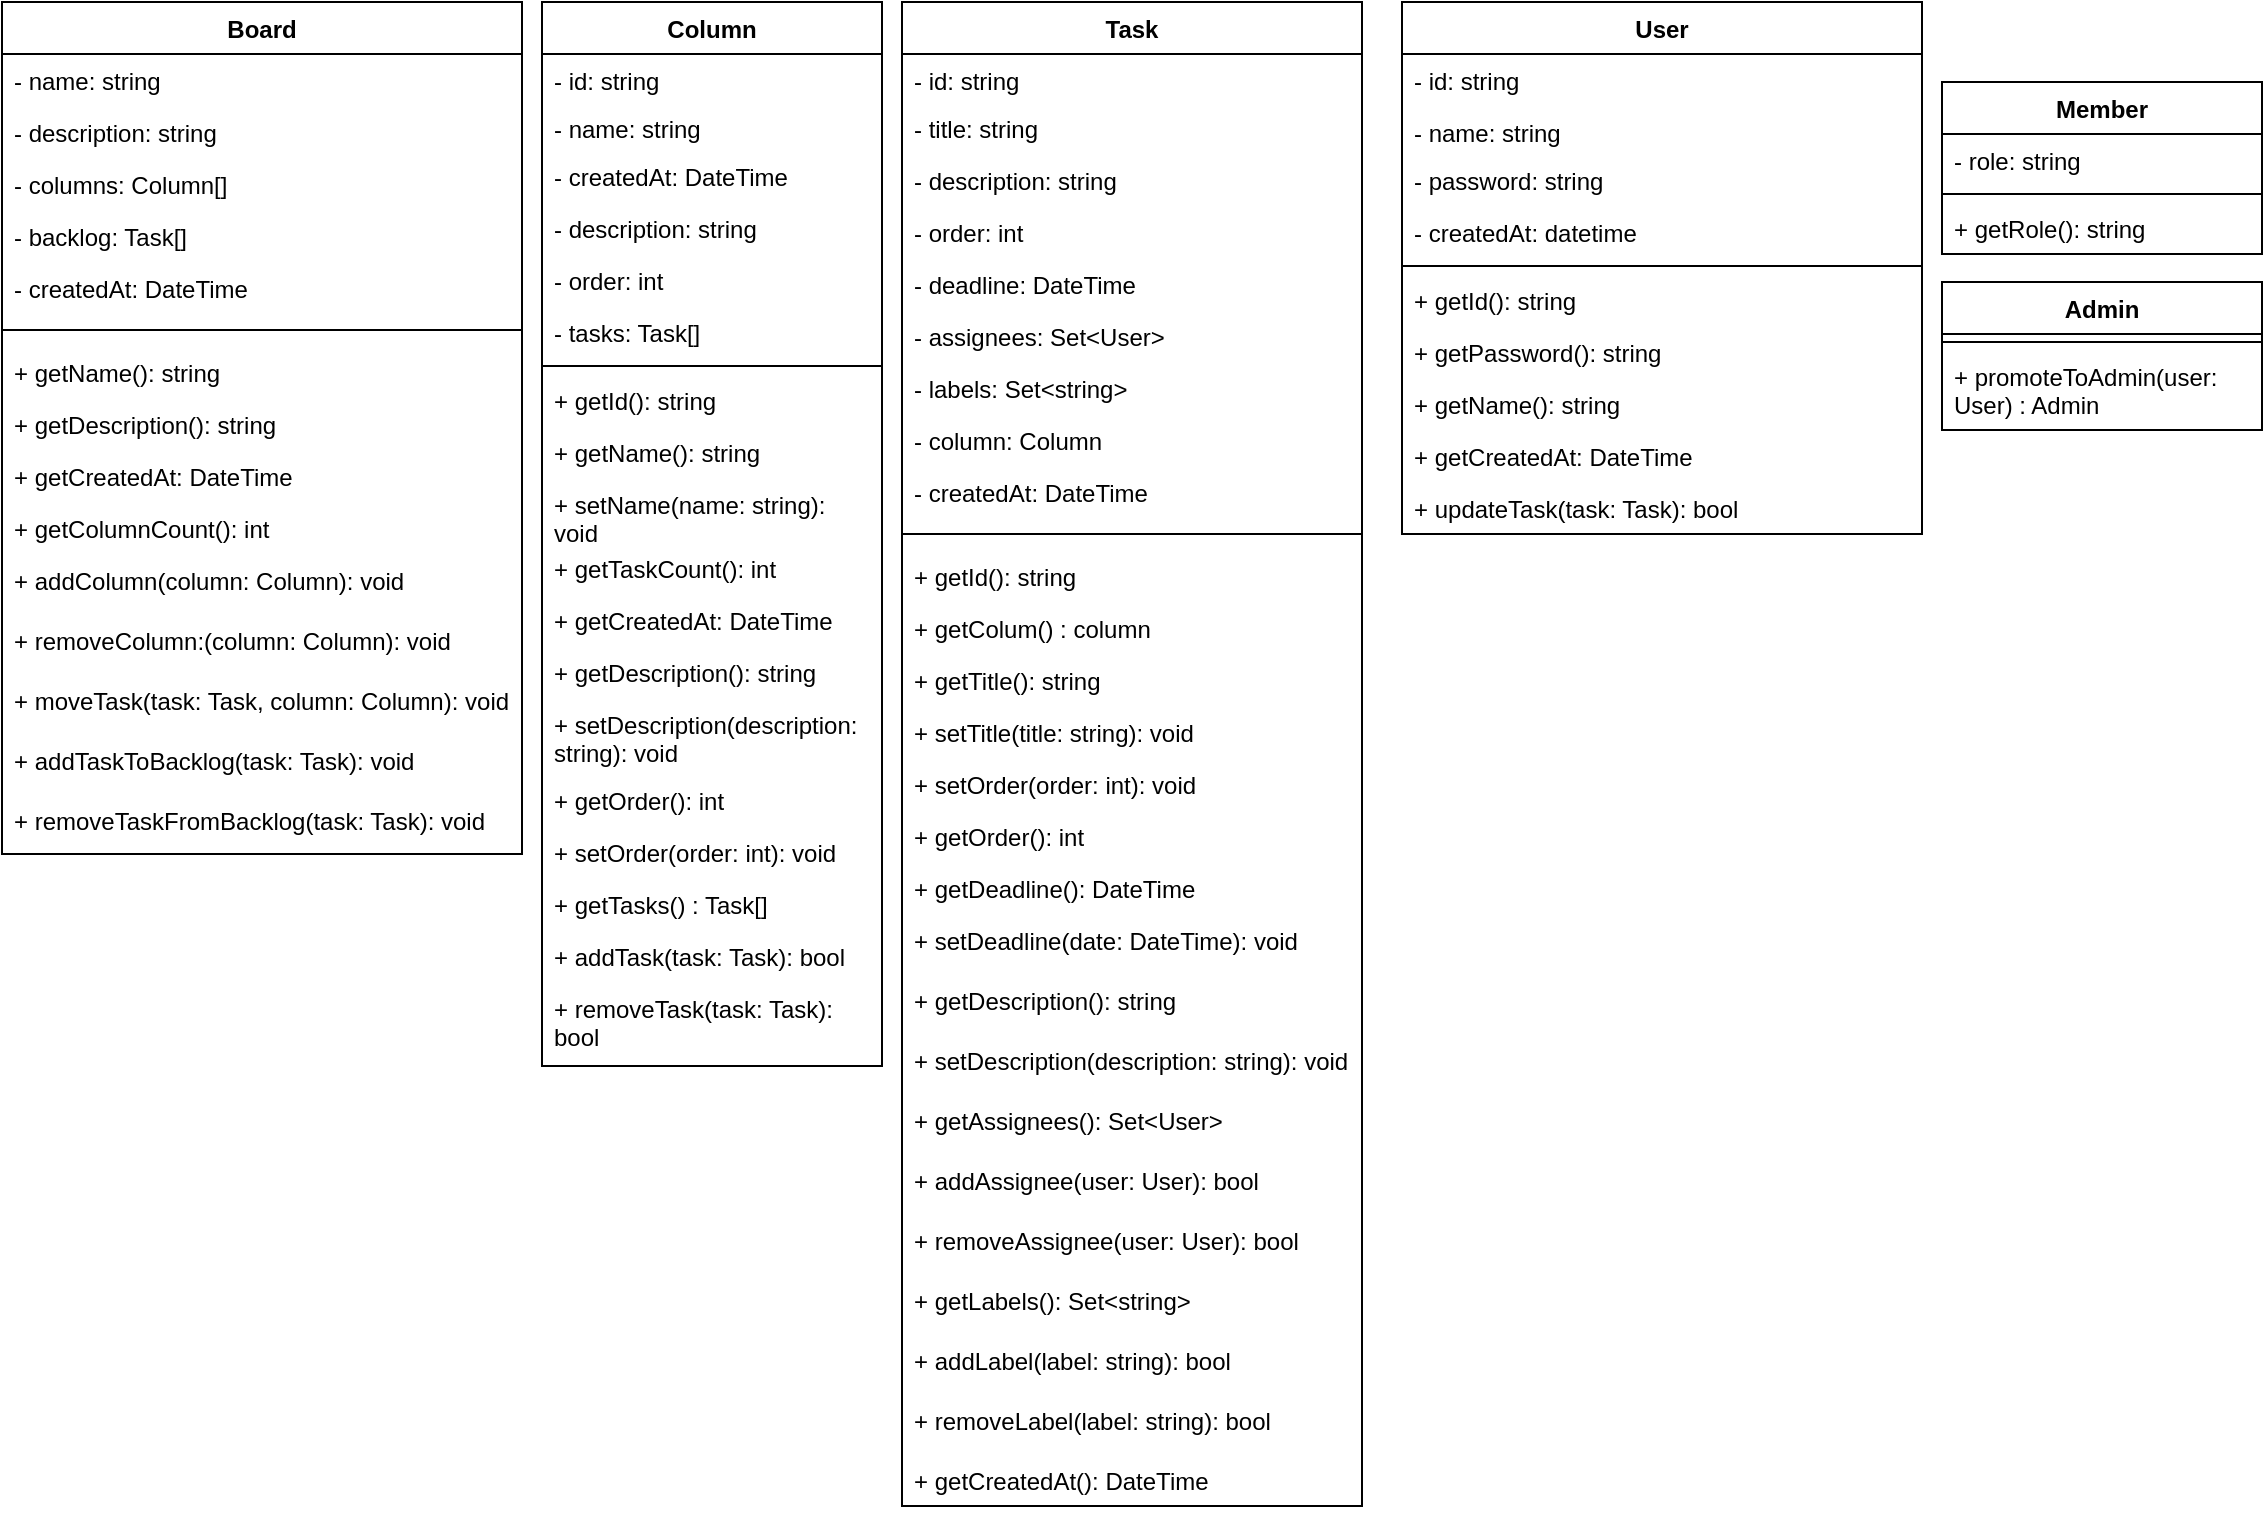<mxfile version="21.4.0" type="github">
  <diagram id="C5RBs43oDa-KdzZeNtuy" name="Page-1">
    <mxGraphModel dx="1456" dy="701" grid="1" gridSize="10" guides="1" tooltips="1" connect="1" arrows="1" fold="1" page="1" pageScale="1" pageWidth="827" pageHeight="1169" math="0" shadow="0">
      <root>
        <mxCell id="WIyWlLk6GJQsqaUBKTNV-0" />
        <mxCell id="WIyWlLk6GJQsqaUBKTNV-1" parent="WIyWlLk6GJQsqaUBKTNV-0" />
        <mxCell id="jgywaqWGdooG0wKe2JFm-6" value="Column" style="swimlane;fontStyle=1;align=center;verticalAlign=top;childLayout=stackLayout;horizontal=1;startSize=26;horizontalStack=0;resizeParent=1;resizeParentMax=0;resizeLast=0;collapsible=1;marginBottom=0;whiteSpace=wrap;html=1;" parent="WIyWlLk6GJQsqaUBKTNV-1" vertex="1">
          <mxGeometry x="280" y="20" width="170" height="532" as="geometry" />
        </mxCell>
        <mxCell id="FXQ1gA_LXRRcltiw2oTT-113" value="- id: string" style="text;strokeColor=none;fillColor=none;align=left;verticalAlign=top;spacingLeft=4;spacingRight=4;overflow=hidden;rotatable=0;points=[[0,0.5],[1,0.5]];portConstraint=eastwest;whiteSpace=wrap;html=1;" vertex="1" parent="jgywaqWGdooG0wKe2JFm-6">
          <mxGeometry y="26" width="170" height="24" as="geometry" />
        </mxCell>
        <mxCell id="jgywaqWGdooG0wKe2JFm-7" value="- name: string&lt;br&gt;" style="text;strokeColor=none;fillColor=none;align=left;verticalAlign=top;spacingLeft=4;spacingRight=4;overflow=hidden;rotatable=0;points=[[0,0.5],[1,0.5]];portConstraint=eastwest;whiteSpace=wrap;html=1;" parent="jgywaqWGdooG0wKe2JFm-6" vertex="1">
          <mxGeometry y="50" width="170" height="24" as="geometry" />
        </mxCell>
        <mxCell id="jgywaqWGdooG0wKe2JFm-11" value="- createdAt: DateTime" style="text;strokeColor=none;fillColor=none;align=left;verticalAlign=top;spacingLeft=4;spacingRight=4;overflow=hidden;rotatable=0;points=[[0,0.5],[1,0.5]];portConstraint=eastwest;whiteSpace=wrap;html=1;" parent="jgywaqWGdooG0wKe2JFm-6" vertex="1">
          <mxGeometry y="74" width="170" height="26" as="geometry" />
        </mxCell>
        <mxCell id="jgywaqWGdooG0wKe2JFm-10" value="- description: string" style="text;strokeColor=none;fillColor=none;align=left;verticalAlign=top;spacingLeft=4;spacingRight=4;overflow=hidden;rotatable=0;points=[[0,0.5],[1,0.5]];portConstraint=eastwest;whiteSpace=wrap;html=1;" parent="jgywaqWGdooG0wKe2JFm-6" vertex="1">
          <mxGeometry y="100" width="170" height="26" as="geometry" />
        </mxCell>
        <mxCell id="jgywaqWGdooG0wKe2JFm-12" value="- order: int" style="text;strokeColor=none;fillColor=none;align=left;verticalAlign=top;spacingLeft=4;spacingRight=4;overflow=hidden;rotatable=0;points=[[0,0.5],[1,0.5]];portConstraint=eastwest;whiteSpace=wrap;html=1;" parent="jgywaqWGdooG0wKe2JFm-6" vertex="1">
          <mxGeometry y="126" width="170" height="26" as="geometry" />
        </mxCell>
        <mxCell id="FXQ1gA_LXRRcltiw2oTT-29" value="- tasks: Task[]" style="text;strokeColor=none;fillColor=none;align=left;verticalAlign=top;spacingLeft=4;spacingRight=4;overflow=hidden;rotatable=0;points=[[0,0.5],[1,0.5]];portConstraint=eastwest;whiteSpace=wrap;html=1;" vertex="1" parent="jgywaqWGdooG0wKe2JFm-6">
          <mxGeometry y="152" width="170" height="26" as="geometry" />
        </mxCell>
        <mxCell id="jgywaqWGdooG0wKe2JFm-8" value="" style="line;strokeWidth=1;fillColor=none;align=left;verticalAlign=middle;spacingTop=-1;spacingLeft=3;spacingRight=3;rotatable=0;labelPosition=right;points=[];portConstraint=eastwest;strokeColor=inherit;" parent="jgywaqWGdooG0wKe2JFm-6" vertex="1">
          <mxGeometry y="178" width="170" height="8" as="geometry" />
        </mxCell>
        <mxCell id="FXQ1gA_LXRRcltiw2oTT-114" value="+ getId(): string" style="text;strokeColor=none;fillColor=none;align=left;verticalAlign=top;spacingLeft=4;spacingRight=4;overflow=hidden;rotatable=0;points=[[0,0.5],[1,0.5]];portConstraint=eastwest;whiteSpace=wrap;html=1;" vertex="1" parent="jgywaqWGdooG0wKe2JFm-6">
          <mxGeometry y="186" width="170" height="26" as="geometry" />
        </mxCell>
        <mxCell id="FXQ1gA_LXRRcltiw2oTT-40" value="+ getName(): string" style="text;strokeColor=none;fillColor=none;align=left;verticalAlign=top;spacingLeft=4;spacingRight=4;overflow=hidden;rotatable=0;points=[[0,0.5],[1,0.5]];portConstraint=eastwest;whiteSpace=wrap;html=1;" vertex="1" parent="jgywaqWGdooG0wKe2JFm-6">
          <mxGeometry y="212" width="170" height="26" as="geometry" />
        </mxCell>
        <mxCell id="FXQ1gA_LXRRcltiw2oTT-101" value="+ setName(name: string): void" style="text;strokeColor=none;fillColor=none;align=left;verticalAlign=top;spacingLeft=4;spacingRight=4;overflow=hidden;rotatable=0;points=[[0,0.5],[1,0.5]];portConstraint=eastwest;whiteSpace=wrap;html=1;" vertex="1" parent="jgywaqWGdooG0wKe2JFm-6">
          <mxGeometry y="238" width="170" height="32" as="geometry" />
        </mxCell>
        <mxCell id="FXQ1gA_LXRRcltiw2oTT-110" value="+ getTaskCount(): int" style="text;strokeColor=none;fillColor=none;align=left;verticalAlign=top;spacingLeft=4;spacingRight=4;overflow=hidden;rotatable=0;points=[[0,0.5],[1,0.5]];portConstraint=eastwest;whiteSpace=wrap;html=1;" vertex="1" parent="jgywaqWGdooG0wKe2JFm-6">
          <mxGeometry y="270" width="170" height="26" as="geometry" />
        </mxCell>
        <mxCell id="FXQ1gA_LXRRcltiw2oTT-42" value="+ getCreatedAt: DateTime&lt;br&gt;" style="text;strokeColor=none;fillColor=none;align=left;verticalAlign=top;spacingLeft=4;spacingRight=4;overflow=hidden;rotatable=0;points=[[0,0.5],[1,0.5]];portConstraint=eastwest;whiteSpace=wrap;html=1;" vertex="1" parent="jgywaqWGdooG0wKe2JFm-6">
          <mxGeometry y="296" width="170" height="26" as="geometry" />
        </mxCell>
        <mxCell id="FXQ1gA_LXRRcltiw2oTT-41" value="+ getDescription(): string" style="text;strokeColor=none;fillColor=none;align=left;verticalAlign=top;spacingLeft=4;spacingRight=4;overflow=hidden;rotatable=0;points=[[0,0.5],[1,0.5]];portConstraint=eastwest;whiteSpace=wrap;html=1;" vertex="1" parent="jgywaqWGdooG0wKe2JFm-6">
          <mxGeometry y="322" width="170" height="26" as="geometry" />
        </mxCell>
        <mxCell id="FXQ1gA_LXRRcltiw2oTT-102" value="+ setDescription(description: string): void" style="text;strokeColor=none;fillColor=none;align=left;verticalAlign=top;spacingLeft=4;spacingRight=4;overflow=hidden;rotatable=0;points=[[0,0.5],[1,0.5]];portConstraint=eastwest;whiteSpace=wrap;html=1;" vertex="1" parent="jgywaqWGdooG0wKe2JFm-6">
          <mxGeometry y="348" width="170" height="38" as="geometry" />
        </mxCell>
        <mxCell id="FXQ1gA_LXRRcltiw2oTT-43" value="+ getOrder(): int" style="text;strokeColor=none;fillColor=none;align=left;verticalAlign=top;spacingLeft=4;spacingRight=4;overflow=hidden;rotatable=0;points=[[0,0.5],[1,0.5]];portConstraint=eastwest;whiteSpace=wrap;html=1;" vertex="1" parent="jgywaqWGdooG0wKe2JFm-6">
          <mxGeometry y="386" width="170" height="26" as="geometry" />
        </mxCell>
        <mxCell id="FXQ1gA_LXRRcltiw2oTT-103" value="+ setOrder(order: int): void" style="text;strokeColor=none;fillColor=none;align=left;verticalAlign=top;spacingLeft=4;spacingRight=4;overflow=hidden;rotatable=0;points=[[0,0.5],[1,0.5]];portConstraint=eastwest;whiteSpace=wrap;html=1;" vertex="1" parent="jgywaqWGdooG0wKe2JFm-6">
          <mxGeometry y="412" width="170" height="26" as="geometry" />
        </mxCell>
        <mxCell id="FXQ1gA_LXRRcltiw2oTT-45" value="+ getTasks() : Task[]" style="text;strokeColor=none;fillColor=none;align=left;verticalAlign=top;spacingLeft=4;spacingRight=4;overflow=hidden;rotatable=0;points=[[0,0.5],[1,0.5]];portConstraint=eastwest;whiteSpace=wrap;html=1;" vertex="1" parent="jgywaqWGdooG0wKe2JFm-6">
          <mxGeometry y="438" width="170" height="26" as="geometry" />
        </mxCell>
        <mxCell id="jgywaqWGdooG0wKe2JFm-9" value="+ addTask(task: Task): bool" style="text;strokeColor=none;fillColor=none;align=left;verticalAlign=top;spacingLeft=4;spacingRight=4;overflow=hidden;rotatable=0;points=[[0,0.5],[1,0.5]];portConstraint=eastwest;whiteSpace=wrap;html=1;" parent="jgywaqWGdooG0wKe2JFm-6" vertex="1">
          <mxGeometry y="464" width="170" height="26" as="geometry" />
        </mxCell>
        <mxCell id="FXQ1gA_LXRRcltiw2oTT-44" value="+ removeTask(task: Task): bool" style="text;strokeColor=none;fillColor=none;align=left;verticalAlign=top;spacingLeft=4;spacingRight=4;overflow=hidden;rotatable=0;points=[[0,0.5],[1,0.5]];portConstraint=eastwest;whiteSpace=wrap;html=1;" vertex="1" parent="jgywaqWGdooG0wKe2JFm-6">
          <mxGeometry y="490" width="170" height="42" as="geometry" />
        </mxCell>
        <mxCell id="jgywaqWGdooG0wKe2JFm-14" value="Task" style="swimlane;fontStyle=1;align=center;verticalAlign=top;childLayout=stackLayout;horizontal=1;startSize=26;horizontalStack=0;resizeParent=1;resizeParentMax=0;resizeLast=0;collapsible=1;marginBottom=0;whiteSpace=wrap;html=1;" parent="WIyWlLk6GJQsqaUBKTNV-1" vertex="1">
          <mxGeometry x="460" y="20" width="230" height="752" as="geometry" />
        </mxCell>
        <mxCell id="jgywaqWGdooG0wKe2JFm-15" value="- id: string" style="text;strokeColor=none;fillColor=none;align=left;verticalAlign=top;spacingLeft=4;spacingRight=4;overflow=hidden;rotatable=0;points=[[0,0.5],[1,0.5]];portConstraint=eastwest;whiteSpace=wrap;html=1;" parent="jgywaqWGdooG0wKe2JFm-14" vertex="1">
          <mxGeometry y="26" width="230" height="24" as="geometry" />
        </mxCell>
        <mxCell id="jgywaqWGdooG0wKe2JFm-17" value="- title: string" style="text;strokeColor=none;fillColor=none;align=left;verticalAlign=top;spacingLeft=4;spacingRight=4;overflow=hidden;rotatable=0;points=[[0,0.5],[1,0.5]];portConstraint=eastwest;whiteSpace=wrap;html=1;" parent="jgywaqWGdooG0wKe2JFm-14" vertex="1">
          <mxGeometry y="50" width="230" height="26" as="geometry" />
        </mxCell>
        <mxCell id="jgywaqWGdooG0wKe2JFm-16" value="- description: string" style="text;strokeColor=none;fillColor=none;align=left;verticalAlign=top;spacingLeft=4;spacingRight=4;overflow=hidden;rotatable=0;points=[[0,0.5],[1,0.5]];portConstraint=eastwest;whiteSpace=wrap;html=1;" parent="jgywaqWGdooG0wKe2JFm-14" vertex="1">
          <mxGeometry y="76" width="230" height="26" as="geometry" />
        </mxCell>
        <mxCell id="FXQ1gA_LXRRcltiw2oTT-108" value="- order: int" style="text;strokeColor=none;fillColor=none;align=left;verticalAlign=top;spacingLeft=4;spacingRight=4;overflow=hidden;rotatable=0;points=[[0,0.5],[1,0.5]];portConstraint=eastwest;whiteSpace=wrap;html=1;" vertex="1" parent="jgywaqWGdooG0wKe2JFm-14">
          <mxGeometry y="102" width="230" height="26" as="geometry" />
        </mxCell>
        <mxCell id="jgywaqWGdooG0wKe2JFm-21" value="- deadline: DateTime" style="text;strokeColor=none;fillColor=none;align=left;verticalAlign=top;spacingLeft=4;spacingRight=4;overflow=hidden;rotatable=0;points=[[0,0.5],[1,0.5]];portConstraint=eastwest;whiteSpace=wrap;html=1;" parent="jgywaqWGdooG0wKe2JFm-14" vertex="1">
          <mxGeometry y="128" width="230" height="26" as="geometry" />
        </mxCell>
        <mxCell id="jgywaqWGdooG0wKe2JFm-60" value="- assignees: Set&amp;lt;User&amp;gt;" style="text;strokeColor=none;fillColor=none;align=left;verticalAlign=top;spacingLeft=4;spacingRight=4;overflow=hidden;rotatable=0;points=[[0,0.5],[1,0.5]];portConstraint=eastwest;whiteSpace=wrap;html=1;" parent="jgywaqWGdooG0wKe2JFm-14" vertex="1">
          <mxGeometry y="154" width="230" height="26" as="geometry" />
        </mxCell>
        <mxCell id="jgywaqWGdooG0wKe2JFm-66" value="- labels: Set&amp;lt;string&amp;gt;" style="text;strokeColor=none;fillColor=none;align=left;verticalAlign=top;spacingLeft=4;spacingRight=4;overflow=hidden;rotatable=0;points=[[0,0.5],[1,0.5]];portConstraint=eastwest;whiteSpace=wrap;html=1;" parent="jgywaqWGdooG0wKe2JFm-14" vertex="1">
          <mxGeometry y="180" width="230" height="26" as="geometry" />
        </mxCell>
        <mxCell id="FXQ1gA_LXRRcltiw2oTT-104" value="- column: Column" style="text;strokeColor=none;fillColor=none;align=left;verticalAlign=top;spacingLeft=4;spacingRight=4;overflow=hidden;rotatable=0;points=[[0,0.5],[1,0.5]];portConstraint=eastwest;whiteSpace=wrap;html=1;" vertex="1" parent="jgywaqWGdooG0wKe2JFm-14">
          <mxGeometry y="206" width="230" height="26" as="geometry" />
        </mxCell>
        <mxCell id="FXQ1gA_LXRRcltiw2oTT-63" value="- createdAt: DateTime" style="text;strokeColor=none;fillColor=none;align=left;verticalAlign=top;spacingLeft=4;spacingRight=4;overflow=hidden;rotatable=0;points=[[0,0.5],[1,0.5]];portConstraint=eastwest;whiteSpace=wrap;html=1;" vertex="1" parent="jgywaqWGdooG0wKe2JFm-14">
          <mxGeometry y="232" width="230" height="26" as="geometry" />
        </mxCell>
        <mxCell id="jgywaqWGdooG0wKe2JFm-19" value="" style="line;strokeWidth=1;fillColor=none;align=left;verticalAlign=middle;spacingTop=-1;spacingLeft=3;spacingRight=3;rotatable=0;labelPosition=right;points=[];portConstraint=eastwest;strokeColor=inherit;" parent="jgywaqWGdooG0wKe2JFm-14" vertex="1">
          <mxGeometry y="258" width="230" height="16" as="geometry" />
        </mxCell>
        <mxCell id="FXQ1gA_LXRRcltiw2oTT-50" value="+ getId(): string" style="text;strokeColor=none;fillColor=none;align=left;verticalAlign=top;spacingLeft=4;spacingRight=4;overflow=hidden;rotatable=0;points=[[0,0.5],[1,0.5]];portConstraint=eastwest;whiteSpace=wrap;html=1;" vertex="1" parent="jgywaqWGdooG0wKe2JFm-14">
          <mxGeometry y="274" width="230" height="26" as="geometry" />
        </mxCell>
        <mxCell id="FXQ1gA_LXRRcltiw2oTT-105" value="+ getColum() : column" style="text;strokeColor=none;fillColor=none;align=left;verticalAlign=top;spacingLeft=4;spacingRight=4;overflow=hidden;rotatable=0;points=[[0,0.5],[1,0.5]];portConstraint=eastwest;whiteSpace=wrap;html=1;" vertex="1" parent="jgywaqWGdooG0wKe2JFm-14">
          <mxGeometry y="300" width="230" height="26" as="geometry" />
        </mxCell>
        <mxCell id="FXQ1gA_LXRRcltiw2oTT-51" value="+ getTitle(): string" style="text;strokeColor=none;fillColor=none;align=left;verticalAlign=top;spacingLeft=4;spacingRight=4;overflow=hidden;rotatable=0;points=[[0,0.5],[1,0.5]];portConstraint=eastwest;whiteSpace=wrap;html=1;" vertex="1" parent="jgywaqWGdooG0wKe2JFm-14">
          <mxGeometry y="326" width="230" height="26" as="geometry" />
        </mxCell>
        <mxCell id="FXQ1gA_LXRRcltiw2oTT-56" value="+ setTitle(title: string): void" style="text;strokeColor=none;fillColor=none;align=left;verticalAlign=top;spacingLeft=4;spacingRight=4;overflow=hidden;rotatable=0;points=[[0,0.5],[1,0.5]];portConstraint=eastwest;whiteSpace=wrap;html=1;" vertex="1" parent="jgywaqWGdooG0wKe2JFm-14">
          <mxGeometry y="352" width="230" height="26" as="geometry" />
        </mxCell>
        <mxCell id="FXQ1gA_LXRRcltiw2oTT-107" value="+ setOrder(order: int): void" style="text;strokeColor=none;fillColor=none;align=left;verticalAlign=top;spacingLeft=4;spacingRight=4;overflow=hidden;rotatable=0;points=[[0,0.5],[1,0.5]];portConstraint=eastwest;whiteSpace=wrap;html=1;" vertex="1" parent="jgywaqWGdooG0wKe2JFm-14">
          <mxGeometry y="378" width="230" height="26" as="geometry" />
        </mxCell>
        <mxCell id="FXQ1gA_LXRRcltiw2oTT-106" value="+ getOrder(): int" style="text;strokeColor=none;fillColor=none;align=left;verticalAlign=top;spacingLeft=4;spacingRight=4;overflow=hidden;rotatable=0;points=[[0,0.5],[1,0.5]];portConstraint=eastwest;whiteSpace=wrap;html=1;" vertex="1" parent="jgywaqWGdooG0wKe2JFm-14">
          <mxGeometry y="404" width="230" height="26" as="geometry" />
        </mxCell>
        <mxCell id="FXQ1gA_LXRRcltiw2oTT-53" value="+ getDeadline(): DateTime" style="text;strokeColor=none;fillColor=none;align=left;verticalAlign=top;spacingLeft=4;spacingRight=4;overflow=hidden;rotatable=0;points=[[0,0.5],[1,0.5]];portConstraint=eastwest;whiteSpace=wrap;html=1;" vertex="1" parent="jgywaqWGdooG0wKe2JFm-14">
          <mxGeometry y="430" width="230" height="26" as="geometry" />
        </mxCell>
        <mxCell id="FXQ1gA_LXRRcltiw2oTT-57" value="+ setDeadline(date: DateTime): void" style="text;strokeColor=none;fillColor=none;align=left;verticalAlign=top;spacingLeft=4;spacingRight=4;overflow=hidden;rotatable=0;points=[[0,0.5],[1,0.5]];portConstraint=eastwest;whiteSpace=wrap;html=1;" vertex="1" parent="jgywaqWGdooG0wKe2JFm-14">
          <mxGeometry y="456" width="230" height="30" as="geometry" />
        </mxCell>
        <mxCell id="FXQ1gA_LXRRcltiw2oTT-52" value="+ getDescription(): string" style="text;strokeColor=none;fillColor=none;align=left;verticalAlign=top;spacingLeft=4;spacingRight=4;overflow=hidden;rotatable=0;points=[[0,0.5],[1,0.5]];portConstraint=eastwest;whiteSpace=wrap;html=1;" vertex="1" parent="jgywaqWGdooG0wKe2JFm-14">
          <mxGeometry y="486" width="230" height="30" as="geometry" />
        </mxCell>
        <mxCell id="FXQ1gA_LXRRcltiw2oTT-58" value="+ setDescription(description: string): void" style="text;strokeColor=none;fillColor=none;align=left;verticalAlign=top;spacingLeft=4;spacingRight=4;overflow=hidden;rotatable=0;points=[[0,0.5],[1,0.5]];portConstraint=eastwest;whiteSpace=wrap;html=1;" vertex="1" parent="jgywaqWGdooG0wKe2JFm-14">
          <mxGeometry y="516" width="230" height="30" as="geometry" />
        </mxCell>
        <mxCell id="FXQ1gA_LXRRcltiw2oTT-54" value="+ getAssignees(): Set&amp;lt;User&amp;gt;" style="text;strokeColor=none;fillColor=none;align=left;verticalAlign=top;spacingLeft=4;spacingRight=4;overflow=hidden;rotatable=0;points=[[0,0.5],[1,0.5]];portConstraint=eastwest;whiteSpace=wrap;html=1;" vertex="1" parent="jgywaqWGdooG0wKe2JFm-14">
          <mxGeometry y="546" width="230" height="30" as="geometry" />
        </mxCell>
        <mxCell id="FXQ1gA_LXRRcltiw2oTT-60" value="+ addAssignee(user: User): bool" style="text;strokeColor=none;fillColor=none;align=left;verticalAlign=top;spacingLeft=4;spacingRight=4;overflow=hidden;rotatable=0;points=[[0,0.5],[1,0.5]];portConstraint=eastwest;whiteSpace=wrap;html=1;" vertex="1" parent="jgywaqWGdooG0wKe2JFm-14">
          <mxGeometry y="576" width="230" height="30" as="geometry" />
        </mxCell>
        <mxCell id="FXQ1gA_LXRRcltiw2oTT-59" value="+ removeAssignee(user: User): bool" style="text;strokeColor=none;fillColor=none;align=left;verticalAlign=top;spacingLeft=4;spacingRight=4;overflow=hidden;rotatable=0;points=[[0,0.5],[1,0.5]];portConstraint=eastwest;whiteSpace=wrap;html=1;" vertex="1" parent="jgywaqWGdooG0wKe2JFm-14">
          <mxGeometry y="606" width="230" height="30" as="geometry" />
        </mxCell>
        <mxCell id="FXQ1gA_LXRRcltiw2oTT-61" value="+ getLabels(): Set&amp;lt;string&amp;gt;" style="text;strokeColor=none;fillColor=none;align=left;verticalAlign=top;spacingLeft=4;spacingRight=4;overflow=hidden;rotatable=0;points=[[0,0.5],[1,0.5]];portConstraint=eastwest;whiteSpace=wrap;html=1;" vertex="1" parent="jgywaqWGdooG0wKe2JFm-14">
          <mxGeometry y="636" width="230" height="30" as="geometry" />
        </mxCell>
        <mxCell id="FXQ1gA_LXRRcltiw2oTT-55" value="+ addLabel(label: string): bool" style="text;strokeColor=none;fillColor=none;align=left;verticalAlign=top;spacingLeft=4;spacingRight=4;overflow=hidden;rotatable=0;points=[[0,0.5],[1,0.5]];portConstraint=eastwest;whiteSpace=wrap;html=1;" vertex="1" parent="jgywaqWGdooG0wKe2JFm-14">
          <mxGeometry y="666" width="230" height="30" as="geometry" />
        </mxCell>
        <mxCell id="FXQ1gA_LXRRcltiw2oTT-62" value="+ removeLabel(label: string): bool" style="text;strokeColor=none;fillColor=none;align=left;verticalAlign=top;spacingLeft=4;spacingRight=4;overflow=hidden;rotatable=0;points=[[0,0.5],[1,0.5]];portConstraint=eastwest;whiteSpace=wrap;html=1;" vertex="1" parent="jgywaqWGdooG0wKe2JFm-14">
          <mxGeometry y="696" width="230" height="30" as="geometry" />
        </mxCell>
        <mxCell id="FXQ1gA_LXRRcltiw2oTT-64" value="+ getCreatedAt(): DateTime" style="text;strokeColor=none;fillColor=none;align=left;verticalAlign=top;spacingLeft=4;spacingRight=4;overflow=hidden;rotatable=0;points=[[0,0.5],[1,0.5]];portConstraint=eastwest;whiteSpace=wrap;html=1;" vertex="1" parent="jgywaqWGdooG0wKe2JFm-14">
          <mxGeometry y="726" width="230" height="26" as="geometry" />
        </mxCell>
        <object label="Board" id="jgywaqWGdooG0wKe2JFm-23">
          <mxCell style="swimlane;fontStyle=1;align=center;verticalAlign=top;childLayout=stackLayout;horizontal=1;startSize=26;horizontalStack=0;resizeParent=1;resizeParentMax=0;resizeLast=0;collapsible=1;marginBottom=0;whiteSpace=wrap;html=1;" parent="WIyWlLk6GJQsqaUBKTNV-1" vertex="1">
            <mxGeometry x="10" y="20" width="260" height="426" as="geometry" />
          </mxCell>
        </object>
        <mxCell id="FXQ1gA_LXRRcltiw2oTT-38" value="- name: string" style="text;strokeColor=none;fillColor=none;align=left;verticalAlign=top;spacingLeft=4;spacingRight=4;overflow=hidden;rotatable=0;points=[[0,0.5],[1,0.5]];portConstraint=eastwest;whiteSpace=wrap;html=1;" vertex="1" parent="jgywaqWGdooG0wKe2JFm-23">
          <mxGeometry y="26" width="260" height="26" as="geometry" />
        </mxCell>
        <mxCell id="jgywaqWGdooG0wKe2JFm-26" value="-&amp;nbsp;description: string" style="text;strokeColor=none;fillColor=none;align=left;verticalAlign=top;spacingLeft=4;spacingRight=4;overflow=hidden;rotatable=0;points=[[0,0.5],[1,0.5]];portConstraint=eastwest;whiteSpace=wrap;html=1;" parent="jgywaqWGdooG0wKe2JFm-23" vertex="1">
          <mxGeometry y="52" width="260" height="26" as="geometry" />
        </mxCell>
        <mxCell id="FXQ1gA_LXRRcltiw2oTT-13" value="- columns: Column[]" style="text;strokeColor=none;fillColor=none;align=left;verticalAlign=top;spacingLeft=4;spacingRight=4;overflow=hidden;rotatable=0;points=[[0,0.5],[1,0.5]];portConstraint=eastwest;whiteSpace=wrap;html=1;" vertex="1" parent="jgywaqWGdooG0wKe2JFm-23">
          <mxGeometry y="78" width="260" height="26" as="geometry" />
        </mxCell>
        <mxCell id="FXQ1gA_LXRRcltiw2oTT-19" value="- backlog: Task[]" style="text;strokeColor=none;fillColor=none;align=left;verticalAlign=top;spacingLeft=4;spacingRight=4;overflow=hidden;rotatable=0;points=[[0,0.5],[1,0.5]];portConstraint=eastwest;whiteSpace=wrap;html=1;" vertex="1" parent="jgywaqWGdooG0wKe2JFm-23">
          <mxGeometry y="104" width="260" height="26" as="geometry" />
        </mxCell>
        <mxCell id="jgywaqWGdooG0wKe2JFm-25" value="- createdAt: DateTime" style="text;strokeColor=none;fillColor=none;align=left;verticalAlign=top;spacingLeft=4;spacingRight=4;overflow=hidden;rotatable=0;points=[[0,0.5],[1,0.5]];portConstraint=eastwest;whiteSpace=wrap;html=1;" parent="jgywaqWGdooG0wKe2JFm-23" vertex="1">
          <mxGeometry y="130" width="260" height="26" as="geometry" />
        </mxCell>
        <mxCell id="jgywaqWGdooG0wKe2JFm-28" value="" style="line;strokeWidth=1;fillColor=none;align=left;verticalAlign=middle;spacingTop=-1;spacingLeft=3;spacingRight=3;rotatable=0;labelPosition=right;points=[];portConstraint=eastwest;strokeColor=inherit;" parent="jgywaqWGdooG0wKe2JFm-23" vertex="1">
          <mxGeometry y="156" width="260" height="16" as="geometry" />
        </mxCell>
        <mxCell id="FXQ1gA_LXRRcltiw2oTT-34" value="+ getName(): string" style="text;strokeColor=none;fillColor=none;align=left;verticalAlign=top;spacingLeft=4;spacingRight=4;overflow=hidden;rotatable=0;points=[[0,0.5],[1,0.5]];portConstraint=eastwest;whiteSpace=wrap;html=1;" vertex="1" parent="jgywaqWGdooG0wKe2JFm-23">
          <mxGeometry y="172" width="260" height="26" as="geometry" />
        </mxCell>
        <mxCell id="FXQ1gA_LXRRcltiw2oTT-36" value="+ getDescription(): string" style="text;strokeColor=none;fillColor=none;align=left;verticalAlign=top;spacingLeft=4;spacingRight=4;overflow=hidden;rotatable=0;points=[[0,0.5],[1,0.5]];portConstraint=eastwest;whiteSpace=wrap;html=1;" vertex="1" parent="jgywaqWGdooG0wKe2JFm-23">
          <mxGeometry y="198" width="260" height="26" as="geometry" />
        </mxCell>
        <mxCell id="FXQ1gA_LXRRcltiw2oTT-39" value="+ getCreatedAt: DateTime&lt;br&gt;" style="text;strokeColor=none;fillColor=none;align=left;verticalAlign=top;spacingLeft=4;spacingRight=4;overflow=hidden;rotatable=0;points=[[0,0.5],[1,0.5]];portConstraint=eastwest;whiteSpace=wrap;html=1;" vertex="1" parent="jgywaqWGdooG0wKe2JFm-23">
          <mxGeometry y="224" width="260" height="26" as="geometry" />
        </mxCell>
        <mxCell id="FXQ1gA_LXRRcltiw2oTT-112" value="+ getColumnCount(): int" style="text;strokeColor=none;fillColor=none;align=left;verticalAlign=top;spacingLeft=4;spacingRight=4;overflow=hidden;rotatable=0;points=[[0,0.5],[1,0.5]];portConstraint=eastwest;whiteSpace=wrap;html=1;" vertex="1" parent="jgywaqWGdooG0wKe2JFm-23">
          <mxGeometry y="250" width="260" height="26" as="geometry" />
        </mxCell>
        <mxCell id="FXQ1gA_LXRRcltiw2oTT-21" value="+ addColumn(column: Column): void" style="text;strokeColor=none;fillColor=none;align=left;verticalAlign=top;spacingLeft=4;spacingRight=4;overflow=hidden;rotatable=0;points=[[0,0.5],[1,0.5]];portConstraint=eastwest;whiteSpace=wrap;html=1;" vertex="1" parent="jgywaqWGdooG0wKe2JFm-23">
          <mxGeometry y="276" width="260" height="30" as="geometry" />
        </mxCell>
        <mxCell id="FXQ1gA_LXRRcltiw2oTT-26" value="+ removeColumn:(column: Column): void" style="text;strokeColor=none;fillColor=none;align=left;verticalAlign=top;spacingLeft=4;spacingRight=4;overflow=hidden;rotatable=0;points=[[0,0.5],[1,0.5]];portConstraint=eastwest;whiteSpace=wrap;html=1;" vertex="1" parent="jgywaqWGdooG0wKe2JFm-23">
          <mxGeometry y="306" width="260" height="30" as="geometry" />
        </mxCell>
        <mxCell id="FXQ1gA_LXRRcltiw2oTT-27" value="+ moveTask(task: Task, column: Column): void" style="text;strokeColor=none;fillColor=none;align=left;verticalAlign=top;spacingLeft=4;spacingRight=4;overflow=hidden;rotatable=0;points=[[0,0.5],[1,0.5]];portConstraint=eastwest;whiteSpace=wrap;html=1;" vertex="1" parent="jgywaqWGdooG0wKe2JFm-23">
          <mxGeometry y="336" width="260" height="30" as="geometry" />
        </mxCell>
        <mxCell id="FXQ1gA_LXRRcltiw2oTT-28" value="+ addTaskToBacklog(task: Task): void" style="text;strokeColor=none;fillColor=none;align=left;verticalAlign=top;spacingLeft=4;spacingRight=4;overflow=hidden;rotatable=0;points=[[0,0.5],[1,0.5]];portConstraint=eastwest;whiteSpace=wrap;html=1;" vertex="1" parent="jgywaqWGdooG0wKe2JFm-23">
          <mxGeometry y="366" width="260" height="30" as="geometry" />
        </mxCell>
        <mxCell id="FXQ1gA_LXRRcltiw2oTT-30" value="+ removeTaskFromBacklog(task: Task): void" style="text;strokeColor=none;fillColor=none;align=left;verticalAlign=top;spacingLeft=4;spacingRight=4;overflow=hidden;rotatable=0;points=[[0,0.5],[1,0.5]];portConstraint=eastwest;whiteSpace=wrap;html=1;" vertex="1" parent="jgywaqWGdooG0wKe2JFm-23">
          <mxGeometry y="396" width="260" height="30" as="geometry" />
        </mxCell>
        <mxCell id="jgywaqWGdooG0wKe2JFm-30" value="User" style="swimlane;fontStyle=1;align=center;verticalAlign=top;childLayout=stackLayout;horizontal=1;startSize=26;horizontalStack=0;resizeParent=1;resizeParentMax=0;resizeLast=0;collapsible=1;marginBottom=0;whiteSpace=wrap;html=1;" parent="WIyWlLk6GJQsqaUBKTNV-1" vertex="1">
          <mxGeometry x="710" y="20" width="260" height="266" as="geometry" />
        </mxCell>
        <mxCell id="FXQ1gA_LXRRcltiw2oTT-65" value="- id: string" style="text;strokeColor=none;fillColor=none;align=left;verticalAlign=top;spacingLeft=4;spacingRight=4;overflow=hidden;rotatable=0;points=[[0,0.5],[1,0.5]];portConstraint=eastwest;whiteSpace=wrap;html=1;" vertex="1" parent="jgywaqWGdooG0wKe2JFm-30">
          <mxGeometry y="26" width="260" height="26" as="geometry" />
        </mxCell>
        <mxCell id="jgywaqWGdooG0wKe2JFm-31" value="- name: string&lt;br&gt;" style="text;strokeColor=none;fillColor=none;align=left;verticalAlign=top;spacingLeft=4;spacingRight=4;overflow=hidden;rotatable=0;points=[[0,0.5],[1,0.5]];portConstraint=eastwest;whiteSpace=wrap;html=1;" parent="jgywaqWGdooG0wKe2JFm-30" vertex="1">
          <mxGeometry y="52" width="260" height="24" as="geometry" />
        </mxCell>
        <mxCell id="FXQ1gA_LXRRcltiw2oTT-90" value="- password: string" style="text;strokeColor=none;fillColor=none;align=left;verticalAlign=top;spacingLeft=4;spacingRight=4;overflow=hidden;rotatable=0;points=[[0,0.5],[1,0.5]];portConstraint=eastwest;whiteSpace=wrap;html=1;" vertex="1" parent="jgywaqWGdooG0wKe2JFm-30">
          <mxGeometry y="76" width="260" height="26" as="geometry" />
        </mxCell>
        <mxCell id="jgywaqWGdooG0wKe2JFm-32" value="- createdAt: datetime" style="text;strokeColor=none;fillColor=none;align=left;verticalAlign=top;spacingLeft=4;spacingRight=4;overflow=hidden;rotatable=0;points=[[0,0.5],[1,0.5]];portConstraint=eastwest;whiteSpace=wrap;html=1;" parent="jgywaqWGdooG0wKe2JFm-30" vertex="1">
          <mxGeometry y="102" width="260" height="26" as="geometry" />
        </mxCell>
        <mxCell id="jgywaqWGdooG0wKe2JFm-35" value="" style="line;strokeWidth=1;fillColor=none;align=left;verticalAlign=middle;spacingTop=-1;spacingLeft=3;spacingRight=3;rotatable=0;labelPosition=right;points=[];portConstraint=eastwest;strokeColor=inherit;" parent="jgywaqWGdooG0wKe2JFm-30" vertex="1">
          <mxGeometry y="128" width="260" height="8" as="geometry" />
        </mxCell>
        <mxCell id="FXQ1gA_LXRRcltiw2oTT-66" value="+ getId(): string" style="text;strokeColor=none;fillColor=none;align=left;verticalAlign=top;spacingLeft=4;spacingRight=4;overflow=hidden;rotatable=0;points=[[0,0.5],[1,0.5]];portConstraint=eastwest;whiteSpace=wrap;html=1;" vertex="1" parent="jgywaqWGdooG0wKe2JFm-30">
          <mxGeometry y="136" width="260" height="26" as="geometry" />
        </mxCell>
        <mxCell id="FXQ1gA_LXRRcltiw2oTT-91" value="+ getPassword(): string" style="text;strokeColor=none;fillColor=none;align=left;verticalAlign=top;spacingLeft=4;spacingRight=4;overflow=hidden;rotatable=0;points=[[0,0.5],[1,0.5]];portConstraint=eastwest;whiteSpace=wrap;html=1;" vertex="1" parent="jgywaqWGdooG0wKe2JFm-30">
          <mxGeometry y="162" width="260" height="26" as="geometry" />
        </mxCell>
        <mxCell id="FXQ1gA_LXRRcltiw2oTT-67" value="+ getName(): string" style="text;strokeColor=none;fillColor=none;align=left;verticalAlign=top;spacingLeft=4;spacingRight=4;overflow=hidden;rotatable=0;points=[[0,0.5],[1,0.5]];portConstraint=eastwest;whiteSpace=wrap;html=1;" vertex="1" parent="jgywaqWGdooG0wKe2JFm-30">
          <mxGeometry y="188" width="260" height="26" as="geometry" />
        </mxCell>
        <mxCell id="FXQ1gA_LXRRcltiw2oTT-68" value="+ getCreatedAt: DateTime&lt;br&gt;" style="text;strokeColor=none;fillColor=none;align=left;verticalAlign=top;spacingLeft=4;spacingRight=4;overflow=hidden;rotatable=0;points=[[0,0.5],[1,0.5]];portConstraint=eastwest;whiteSpace=wrap;html=1;" vertex="1" parent="jgywaqWGdooG0wKe2JFm-30">
          <mxGeometry y="214" width="260" height="26" as="geometry" />
        </mxCell>
        <mxCell id="FXQ1gA_LXRRcltiw2oTT-92" value="+ updateTask(task: Task): bool" style="text;strokeColor=none;fillColor=none;align=left;verticalAlign=top;spacingLeft=4;spacingRight=4;overflow=hidden;rotatable=0;points=[[0,0.5],[1,0.5]];portConstraint=eastwest;whiteSpace=wrap;html=1;" vertex="1" parent="jgywaqWGdooG0wKe2JFm-30">
          <mxGeometry y="240" width="260" height="26" as="geometry" />
        </mxCell>
        <mxCell id="FXQ1gA_LXRRcltiw2oTT-70" value="Member" style="swimlane;fontStyle=1;align=center;verticalAlign=top;childLayout=stackLayout;horizontal=1;startSize=26;horizontalStack=0;resizeParent=1;resizeParentMax=0;resizeLast=0;collapsible=1;marginBottom=0;whiteSpace=wrap;html=1;" vertex="1" parent="WIyWlLk6GJQsqaUBKTNV-1">
          <mxGeometry x="980" y="60" width="160" height="86" as="geometry" />
        </mxCell>
        <mxCell id="FXQ1gA_LXRRcltiw2oTT-71" value="- role: string" style="text;strokeColor=none;fillColor=none;align=left;verticalAlign=top;spacingLeft=4;spacingRight=4;overflow=hidden;rotatable=0;points=[[0,0.5],[1,0.5]];portConstraint=eastwest;whiteSpace=wrap;html=1;" vertex="1" parent="FXQ1gA_LXRRcltiw2oTT-70">
          <mxGeometry y="26" width="160" height="26" as="geometry" />
        </mxCell>
        <mxCell id="FXQ1gA_LXRRcltiw2oTT-74" value="" style="line;strokeWidth=1;fillColor=none;align=left;verticalAlign=middle;spacingTop=-1;spacingLeft=3;spacingRight=3;rotatable=0;labelPosition=right;points=[];portConstraint=eastwest;strokeColor=inherit;" vertex="1" parent="FXQ1gA_LXRRcltiw2oTT-70">
          <mxGeometry y="52" width="160" height="8" as="geometry" />
        </mxCell>
        <mxCell id="FXQ1gA_LXRRcltiw2oTT-75" value="+ getRole(): string" style="text;strokeColor=none;fillColor=none;align=left;verticalAlign=top;spacingLeft=4;spacingRight=4;overflow=hidden;rotatable=0;points=[[0,0.5],[1,0.5]];portConstraint=eastwest;whiteSpace=wrap;html=1;" vertex="1" parent="FXQ1gA_LXRRcltiw2oTT-70">
          <mxGeometry y="60" width="160" height="26" as="geometry" />
        </mxCell>
        <mxCell id="FXQ1gA_LXRRcltiw2oTT-82" value="Admin" style="swimlane;fontStyle=1;align=center;verticalAlign=top;childLayout=stackLayout;horizontal=1;startSize=26;horizontalStack=0;resizeParent=1;resizeParentMax=0;resizeLast=0;collapsible=1;marginBottom=0;whiteSpace=wrap;html=1;" vertex="1" parent="WIyWlLk6GJQsqaUBKTNV-1">
          <mxGeometry x="980" y="160" width="160" height="74" as="geometry" />
        </mxCell>
        <mxCell id="FXQ1gA_LXRRcltiw2oTT-86" value="" style="line;strokeWidth=1;fillColor=none;align=left;verticalAlign=middle;spacingTop=-1;spacingLeft=3;spacingRight=3;rotatable=0;labelPosition=right;points=[];portConstraint=eastwest;strokeColor=inherit;" vertex="1" parent="FXQ1gA_LXRRcltiw2oTT-82">
          <mxGeometry y="26" width="160" height="8" as="geometry" />
        </mxCell>
        <mxCell id="FXQ1gA_LXRRcltiw2oTT-115" value="+ promoteToAdmin(user: User) : Admin" style="text;strokeColor=none;fillColor=none;align=left;verticalAlign=top;spacingLeft=4;spacingRight=4;overflow=hidden;rotatable=0;points=[[0,0.5],[1,0.5]];portConstraint=eastwest;whiteSpace=wrap;html=1;" vertex="1" parent="FXQ1gA_LXRRcltiw2oTT-82">
          <mxGeometry y="34" width="160" height="40" as="geometry" />
        </mxCell>
      </root>
    </mxGraphModel>
  </diagram>
</mxfile>
